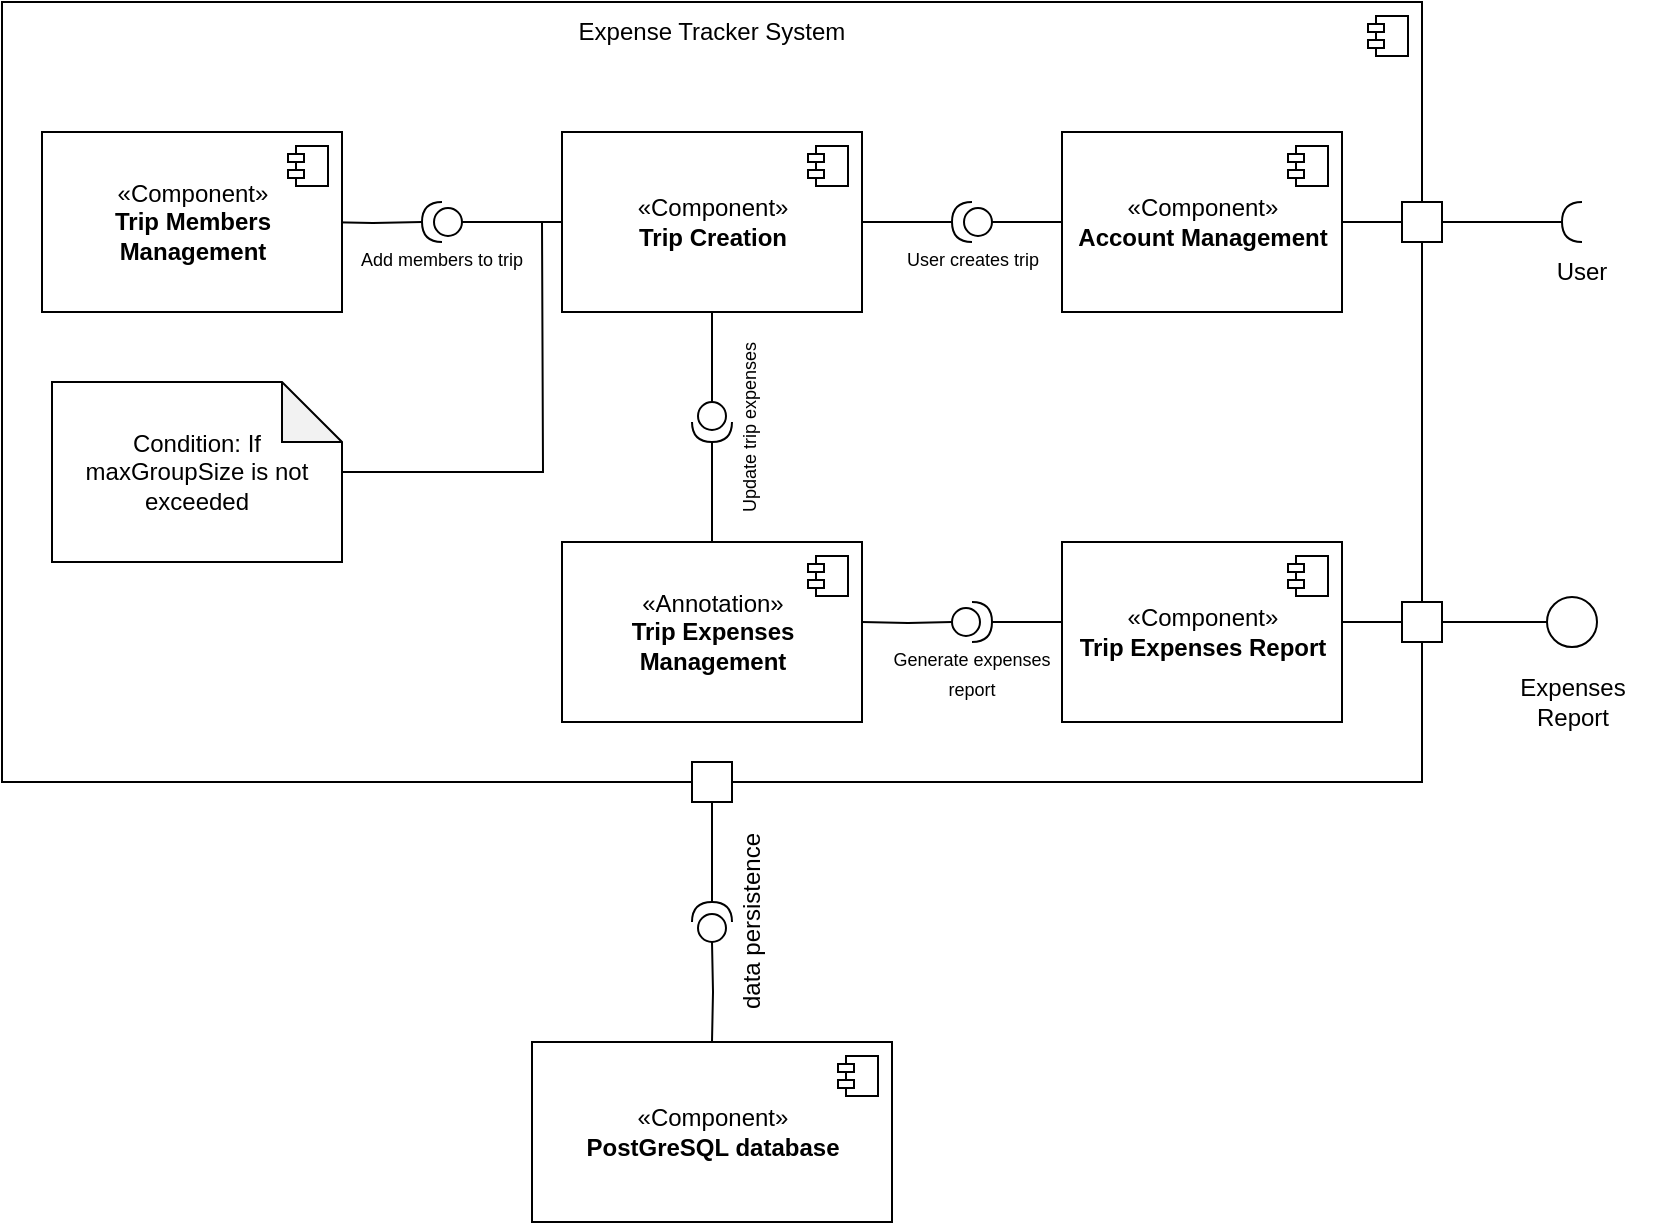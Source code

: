 <mxfile version="20.4.0" type="device"><diagram name="Page-1" id="5f0bae14-7c28-e335-631c-24af17079c00"><mxGraphModel dx="1221" dy="634" grid="1" gridSize="10" guides="1" tooltips="1" connect="1" arrows="1" fold="1" page="1" pageScale="1" pageWidth="1100" pageHeight="850" background="none" math="0" shadow="0"><root><mxCell id="0"/><mxCell id="1" parent="0"/><mxCell id="HfLKQ0cgUxoi1L_SEARr-71" value="&amp;laquo;Annotation&amp;raquo;&lt;br/&gt;&lt;b&gt;Component&lt;/b&gt;" style="html=1;dropTarget=0;fontSize=12;" vertex="1" parent="1"><mxGeometry x="140" y="80" width="150" height="80" as="geometry"/></mxCell><mxCell id="HfLKQ0cgUxoi1L_SEARr-72" value="" style="shape=module;jettyWidth=8;jettyHeight=4;fontSize=12;" vertex="1" parent="HfLKQ0cgUxoi1L_SEARr-71"><mxGeometry x="1" width="20" height="20" relative="1" as="geometry"><mxPoint x="-27" y="7" as="offset"/></mxGeometry></mxCell><mxCell id="HfLKQ0cgUxoi1L_SEARr-88" style="edgeStyle=orthogonalEdgeStyle;rounded=0;orthogonalLoop=1;jettySize=auto;html=1;exitX=0.5;exitY=1;exitDx=0;exitDy=0;entryX=1;entryY=0.5;entryDx=0;entryDy=0;entryPerimeter=0;fontFamily=Helvetica;fontSize=12;endArrow=none;endFill=0;startArrow=none;" edge="1" parent="1" source="HfLKQ0cgUxoi1L_SEARr-93" target="HfLKQ0cgUxoi1L_SEARr-25"><mxGeometry relative="1" as="geometry"/></mxCell><mxCell id="HfLKQ0cgUxoi1L_SEARr-69" value="" style="html=1;dropTarget=0;fontSize=12;" vertex="1" parent="1"><mxGeometry x="120" y="10" width="710" height="390" as="geometry"/></mxCell><mxCell id="HfLKQ0cgUxoi1L_SEARr-70" value="" style="shape=module;jettyWidth=8;jettyHeight=4;fontSize=12;" vertex="1" parent="HfLKQ0cgUxoi1L_SEARr-69"><mxGeometry x="1" width="20" height="20" relative="1" as="geometry"><mxPoint x="-27" y="7" as="offset"/></mxGeometry></mxCell><mxCell id="HfLKQ0cgUxoi1L_SEARr-62" style="edgeStyle=orthogonalEdgeStyle;rounded=0;orthogonalLoop=1;jettySize=auto;html=1;exitX=1;exitY=0.5;exitDx=0;exitDy=0;entryX=1;entryY=0.5;entryDx=0;entryDy=0;entryPerimeter=0;endArrow=none;endFill=0;" edge="1" parent="1" target="HfLKQ0cgUxoi1L_SEARr-61"><mxGeometry relative="1" as="geometry"><mxPoint x="280" y="120" as="sourcePoint"/></mxGeometry></mxCell><mxCell id="HfLKQ0cgUxoi1L_SEARr-59" style="edgeStyle=orthogonalEdgeStyle;rounded=0;orthogonalLoop=1;jettySize=auto;html=1;exitX=1;exitY=0.5;exitDx=0;exitDy=0;entryX=1;entryY=0.75;entryDx=0;entryDy=0;endArrow=none;endFill=0;startArrow=none;" edge="1" parent="1" source="HfLKQ0cgUxoi1L_SEARr-98"><mxGeometry relative="1" as="geometry"><mxPoint x="542.5" y="320" as="sourcePoint"/><mxPoint x="830" y="305" as="targetPoint"/><Array as="points"><mxPoint x="830" y="320"/></Array></mxGeometry></mxCell><mxCell id="HfLKQ0cgUxoi1L_SEARr-17" value="Expense Tracker System" style="text;html=1;strokeColor=none;fillColor=none;align=center;verticalAlign=middle;whiteSpace=wrap;rounded=0;" vertex="1" parent="1"><mxGeometry x="400" y="10" width="150" height="30" as="geometry"/></mxCell><mxCell id="HfLKQ0cgUxoi1L_SEARr-38" style="edgeStyle=orthogonalEdgeStyle;rounded=0;orthogonalLoop=1;jettySize=auto;html=1;entryX=1;entryY=0.5;entryDx=0;entryDy=0;endArrow=none;endFill=0;startArrow=none;exitX=1;exitY=0.5;exitDx=0;exitDy=0;exitPerimeter=0;" edge="1" parent="1" source="HfLKQ0cgUxoi1L_SEARr-39"><mxGeometry relative="1" as="geometry"><mxPoint x="540" y="120" as="targetPoint"/></mxGeometry></mxCell><mxCell id="HfLKQ0cgUxoi1L_SEARr-52" style="edgeStyle=orthogonalEdgeStyle;rounded=0;orthogonalLoop=1;jettySize=auto;html=1;endArrow=none;endFill=0;" edge="1" parent="1" source="HfLKQ0cgUxoi1L_SEARr-29"><mxGeometry relative="1" as="geometry"><mxPoint x="900" y="120" as="targetPoint"/></mxGeometry></mxCell><mxCell id="HfLKQ0cgUxoi1L_SEARr-29" value="" style="whiteSpace=wrap;html=1;aspect=fixed;" vertex="1" parent="1"><mxGeometry x="820" y="110" width="20" height="20" as="geometry"/></mxCell><mxCell id="HfLKQ0cgUxoi1L_SEARr-51" style="edgeStyle=orthogonalEdgeStyle;rounded=0;orthogonalLoop=1;jettySize=auto;html=1;entryX=0;entryY=0.5;entryDx=0;entryDy=0;endArrow=none;endFill=0;" edge="1" parent="1" target="HfLKQ0cgUxoi1L_SEARr-29"><mxGeometry relative="1" as="geometry"><mxPoint x="790" y="120" as="sourcePoint"/></mxGeometry></mxCell><mxCell id="HfLKQ0cgUxoi1L_SEARr-49" value="" style="edgeStyle=orthogonalEdgeStyle;rounded=0;orthogonalLoop=1;jettySize=auto;html=1;entryX=0;entryY=0.5;entryDx=0;entryDy=0;endArrow=none;endFill=0;entryPerimeter=0;" edge="1" parent="1" target="HfLKQ0cgUxoi1L_SEARr-39"><mxGeometry relative="1" as="geometry"><mxPoint x="673" y="120" as="sourcePoint"/><mxPoint x="540" y="120" as="targetPoint"/><Array as="points"><mxPoint x="673" y="120"/></Array></mxGeometry></mxCell><mxCell id="HfLKQ0cgUxoi1L_SEARr-39" value="" style="shape=providedRequiredInterface;html=1;verticalLabelPosition=bottom;sketch=0;rotation=-180;" vertex="1" parent="1"><mxGeometry x="595" y="110" width="20" height="20" as="geometry"/></mxCell><mxCell id="HfLKQ0cgUxoi1L_SEARr-53" value="&lt;font style=&quot;font-size: 9px;&quot;&gt;User creates trip&lt;/font&gt;" style="text;html=1;strokeColor=none;fillColor=none;align=center;verticalAlign=middle;whiteSpace=wrap;rounded=0;" vertex="1" parent="1"><mxGeometry x="547.5" y="130" width="115" height="15" as="geometry"/></mxCell><mxCell id="HfLKQ0cgUxoi1L_SEARr-54" value="" style="shape=requiredInterface;html=1;verticalLabelPosition=bottom;sketch=0;rotation=-180;" vertex="1" parent="1"><mxGeometry x="900" y="110" width="10" height="20" as="geometry"/></mxCell><mxCell id="HfLKQ0cgUxoi1L_SEARr-25" value="data persistence" style="shape=providedRequiredInterface;html=1;verticalLabelPosition=bottom;sketch=0;rotation=-90;" vertex="1" parent="1"><mxGeometry x="465" y="460" width="20" height="20" as="geometry"/></mxCell><mxCell id="HfLKQ0cgUxoi1L_SEARr-55" value="" style="edgeStyle=orthogonalEdgeStyle;rounded=0;orthogonalLoop=1;jettySize=auto;html=1;entryX=0;entryY=0.5;entryDx=0;entryDy=0;entryPerimeter=0;endArrow=none;endFill=0;" edge="1" parent="1" target="HfLKQ0cgUxoi1L_SEARr-25"><mxGeometry relative="1" as="geometry"><mxPoint x="475" y="530" as="sourcePoint"/><mxPoint x="474.48" y="410.38" as="targetPoint"/></mxGeometry></mxCell><mxCell id="HfLKQ0cgUxoi1L_SEARr-56" value="User" style="text;html=1;strokeColor=none;fillColor=none;align=center;verticalAlign=middle;whiteSpace=wrap;rounded=0;" vertex="1" parent="1"><mxGeometry x="890" y="135" width="40" height="20" as="geometry"/></mxCell><mxCell id="HfLKQ0cgUxoi1L_SEARr-65" style="edgeStyle=orthogonalEdgeStyle;rounded=0;orthogonalLoop=1;jettySize=auto;html=1;fontSize=9;endArrow=none;endFill=0;" edge="1" parent="1" source="HfLKQ0cgUxoi1L_SEARr-60" target="HfLKQ0cgUxoi1L_SEARr-66"><mxGeometry relative="1" as="geometry"><mxPoint x="890" y="320" as="targetPoint"/></mxGeometry></mxCell><mxCell id="HfLKQ0cgUxoi1L_SEARr-60" value="" style="whiteSpace=wrap;html=1;aspect=fixed;" vertex="1" parent="1"><mxGeometry x="820" y="310" width="20" height="20" as="geometry"/></mxCell><mxCell id="HfLKQ0cgUxoi1L_SEARr-63" style="edgeStyle=orthogonalEdgeStyle;rounded=0;orthogonalLoop=1;jettySize=auto;html=1;exitX=0;exitY=0.5;exitDx=0;exitDy=0;exitPerimeter=0;endArrow=none;endFill=0;" edge="1" parent="1" source="HfLKQ0cgUxoi1L_SEARr-61"><mxGeometry relative="1" as="geometry"><mxPoint x="410" y="120" as="targetPoint"/><Array as="points"><mxPoint x="370" y="120"/><mxPoint x="370" y="120"/></Array></mxGeometry></mxCell><mxCell id="HfLKQ0cgUxoi1L_SEARr-61" value="" style="shape=providedRequiredInterface;html=1;verticalLabelPosition=bottom;sketch=0;rotation=-180;" vertex="1" parent="1"><mxGeometry x="330" y="110" width="20" height="20" as="geometry"/></mxCell><mxCell id="HfLKQ0cgUxoi1L_SEARr-64" value="&lt;font style=&quot;font-size: 9px;&quot;&gt;Add members to trip&lt;/font&gt;" style="text;html=1;strokeColor=none;fillColor=none;align=center;verticalAlign=middle;whiteSpace=wrap;rounded=0;" vertex="1" parent="1"><mxGeometry x="290" y="125" width="100" height="25" as="geometry"/></mxCell><mxCell id="HfLKQ0cgUxoi1L_SEARr-66" value="" style="ellipse;whiteSpace=wrap;html=1;aspect=fixed;fontSize=9;" vertex="1" parent="1"><mxGeometry x="892.5" y="307.5" width="25" height="25" as="geometry"/></mxCell><mxCell id="HfLKQ0cgUxoi1L_SEARr-73" value="«Component»&lt;br&gt;&lt;b&gt;Trip Members &lt;br&gt;Management&lt;/b&gt;" style="html=1;dropTarget=0;fontSize=12;" vertex="1" parent="1"><mxGeometry x="140" y="75" width="150" height="90" as="geometry"/></mxCell><mxCell id="HfLKQ0cgUxoi1L_SEARr-74" value="" style="shape=module;jettyWidth=8;jettyHeight=4;fontSize=12;" vertex="1" parent="HfLKQ0cgUxoi1L_SEARr-73"><mxGeometry x="1" width="20" height="20" relative="1" as="geometry"><mxPoint x="-27" y="7" as="offset"/></mxGeometry></mxCell><mxCell id="HfLKQ0cgUxoi1L_SEARr-86" style="edgeStyle=orthogonalEdgeStyle;rounded=0;orthogonalLoop=1;jettySize=auto;html=1;fontFamily=Helvetica;fontSize=12;endArrow=none;endFill=0;startArrow=none;" edge="1" parent="1" source="HfLKQ0cgUxoi1L_SEARr-95" target="HfLKQ0cgUxoi1L_SEARr-79"><mxGeometry relative="1" as="geometry"/></mxCell><mxCell id="HfLKQ0cgUxoi1L_SEARr-75" value="«Annotation»&lt;br&gt;&lt;b&gt;Trip Expenses &lt;br&gt;Management&lt;/b&gt;" style="html=1;dropTarget=0;fontSize=12;" vertex="1" parent="1"><mxGeometry x="400" y="280" width="150" height="90" as="geometry"/></mxCell><mxCell id="HfLKQ0cgUxoi1L_SEARr-76" value="" style="shape=module;jettyWidth=8;jettyHeight=4;fontSize=12;" vertex="1" parent="HfLKQ0cgUxoi1L_SEARr-75"><mxGeometry x="1" width="20" height="20" relative="1" as="geometry"><mxPoint x="-27" y="7" as="offset"/></mxGeometry></mxCell><mxCell id="HfLKQ0cgUxoi1L_SEARr-77" value="«Component»&lt;br&gt;&lt;div style=&quot;text-align: left;&quot;&gt;&lt;span style=&quot;background-color: initial;&quot;&gt;&lt;b style=&quot;&quot;&gt;Trip Expenses Report&lt;/b&gt;&lt;/span&gt;&lt;/div&gt;" style="html=1;dropTarget=0;fontSize=12;" vertex="1" parent="1"><mxGeometry x="650" y="280" width="140" height="90" as="geometry"/></mxCell><mxCell id="HfLKQ0cgUxoi1L_SEARr-78" value="" style="shape=module;jettyWidth=8;jettyHeight=4;fontSize=12;" vertex="1" parent="HfLKQ0cgUxoi1L_SEARr-77"><mxGeometry x="1" width="20" height="20" relative="1" as="geometry"><mxPoint x="-27" y="7" as="offset"/></mxGeometry></mxCell><mxCell id="HfLKQ0cgUxoi1L_SEARr-79" value="«Component»&lt;br&gt;&lt;b&gt;Trip Creation&lt;/b&gt;" style="html=1;dropTarget=0;fontSize=12;" vertex="1" parent="1"><mxGeometry x="400" y="75" width="150" height="90" as="geometry"/></mxCell><mxCell id="HfLKQ0cgUxoi1L_SEARr-80" value="" style="shape=module;jettyWidth=8;jettyHeight=4;fontSize=12;" vertex="1" parent="HfLKQ0cgUxoi1L_SEARr-79"><mxGeometry x="1" width="20" height="20" relative="1" as="geometry"><mxPoint x="-27" y="7" as="offset"/></mxGeometry></mxCell><mxCell id="HfLKQ0cgUxoi1L_SEARr-81" value="«Component»&lt;br&gt;&lt;b&gt;Account Management&lt;/b&gt;" style="html=1;dropTarget=0;fontSize=12;" vertex="1" parent="1"><mxGeometry x="650" y="75" width="140" height="90" as="geometry"/></mxCell><mxCell id="HfLKQ0cgUxoi1L_SEARr-82" value="" style="shape=module;jettyWidth=8;jettyHeight=4;fontSize=12;" vertex="1" parent="HfLKQ0cgUxoi1L_SEARr-81"><mxGeometry x="1" width="20" height="20" relative="1" as="geometry"><mxPoint x="-27" y="7" as="offset"/></mxGeometry></mxCell><mxCell id="HfLKQ0cgUxoi1L_SEARr-83" value="Expenses &lt;br&gt;Report" style="text;html=1;align=center;verticalAlign=middle;resizable=0;points=[];autosize=1;strokeColor=none;fillColor=none;fontSize=12;" vertex="1" parent="1"><mxGeometry x="865" y="340" width="80" height="40" as="geometry"/></mxCell><mxCell id="HfLKQ0cgUxoi1L_SEARr-84" value="«Component»&lt;br&gt;&lt;b&gt;PostGreSQL database&lt;/b&gt;" style="html=1;dropTarget=0;fontFamily=Helvetica;fontSize=12;" vertex="1" parent="1"><mxGeometry x="385" y="530" width="180" height="90" as="geometry"/></mxCell><mxCell id="HfLKQ0cgUxoi1L_SEARr-85" value="" style="shape=module;jettyWidth=8;jettyHeight=4;fontFamily=Helvetica;fontSize=12;" vertex="1" parent="HfLKQ0cgUxoi1L_SEARr-84"><mxGeometry x="1" width="20" height="20" relative="1" as="geometry"><mxPoint x="-27" y="7" as="offset"/></mxGeometry></mxCell><mxCell id="HfLKQ0cgUxoi1L_SEARr-92" style="edgeStyle=orthogonalEdgeStyle;rounded=0;orthogonalLoop=1;jettySize=auto;html=1;fontFamily=Helvetica;fontSize=12;endArrow=none;endFill=0;" edge="1" parent="1" source="HfLKQ0cgUxoi1L_SEARr-91"><mxGeometry relative="1" as="geometry"><mxPoint x="390" y="120" as="targetPoint"/></mxGeometry></mxCell><mxCell id="HfLKQ0cgUxoi1L_SEARr-91" value="Condition: If maxGroupSize is not exceeded" style="shape=note;whiteSpace=wrap;html=1;backgroundOutline=1;darkOpacity=0.05;fontFamily=Helvetica;fontSize=12;" vertex="1" parent="1"><mxGeometry x="145" y="200" width="145" height="90" as="geometry"/></mxCell><mxCell id="HfLKQ0cgUxoi1L_SEARr-94" value="" style="edgeStyle=orthogonalEdgeStyle;rounded=0;orthogonalLoop=1;jettySize=auto;html=1;exitX=0.5;exitY=1;exitDx=0;exitDy=0;entryX=1;entryY=0.5;entryDx=0;entryDy=0;entryPerimeter=0;fontFamily=Helvetica;fontSize=12;endArrow=none;endFill=0;" edge="1" parent="1" source="HfLKQ0cgUxoi1L_SEARr-69" target="HfLKQ0cgUxoi1L_SEARr-93"><mxGeometry relative="1" as="geometry"><mxPoint x="475" y="400" as="sourcePoint"/><mxPoint x="475" y="460" as="targetPoint"/></mxGeometry></mxCell><mxCell id="HfLKQ0cgUxoi1L_SEARr-93" value="" style="whiteSpace=wrap;html=1;aspect=fixed;" vertex="1" parent="1"><mxGeometry x="465" y="390" width="20" height="20" as="geometry"/></mxCell><mxCell id="HfLKQ0cgUxoi1L_SEARr-95" value="" style="shape=providedRequiredInterface;html=1;verticalLabelPosition=bottom;sketch=0;fontFamily=Helvetica;fontSize=12;rotation=90;" vertex="1" parent="1"><mxGeometry x="465" y="210" width="20" height="20" as="geometry"/></mxCell><mxCell id="HfLKQ0cgUxoi1L_SEARr-96" value="" style="edgeStyle=orthogonalEdgeStyle;rounded=0;orthogonalLoop=1;jettySize=auto;html=1;fontFamily=Helvetica;fontSize=12;endArrow=none;endFill=0;" edge="1" parent="1" source="HfLKQ0cgUxoi1L_SEARr-75" target="HfLKQ0cgUxoi1L_SEARr-95"><mxGeometry relative="1" as="geometry"><mxPoint x="475" y="280" as="sourcePoint"/><mxPoint x="475" y="165" as="targetPoint"/></mxGeometry></mxCell><mxCell id="HfLKQ0cgUxoi1L_SEARr-97" value="&lt;font style=&quot;font-size: 9px;&quot;&gt;Update trip expenses&lt;/font&gt;" style="text;html=1;strokeColor=none;fillColor=none;align=center;verticalAlign=middle;whiteSpace=wrap;rounded=0;rotation=-90;" vertex="1" parent="1"><mxGeometry x="435" y="215" width="115" height="15" as="geometry"/></mxCell><mxCell id="HfLKQ0cgUxoi1L_SEARr-98" value="" style="shape=providedRequiredInterface;html=1;verticalLabelPosition=bottom;sketch=0;fontFamily=Helvetica;fontSize=12;rotation=0;" vertex="1" parent="1"><mxGeometry x="595" y="310" width="20" height="20" as="geometry"/></mxCell><mxCell id="HfLKQ0cgUxoi1L_SEARr-99" value="" style="edgeStyle=orthogonalEdgeStyle;rounded=0;orthogonalLoop=1;jettySize=auto;html=1;entryX=0;entryY=0.5;entryDx=0;entryDy=0;endArrow=none;endFill=0;entryPerimeter=0;" edge="1" parent="1" target="HfLKQ0cgUxoi1L_SEARr-98"><mxGeometry relative="1" as="geometry"><mxPoint x="550" y="320" as="sourcePoint"/><mxPoint x="830" y="305" as="targetPoint"/><Array as="points"/></mxGeometry></mxCell><mxCell id="HfLKQ0cgUxoi1L_SEARr-100" value="&lt;font style=&quot;font-size: 9px;&quot;&gt;Generate expenses report&lt;/font&gt;" style="text;html=1;strokeColor=none;fillColor=none;align=center;verticalAlign=middle;whiteSpace=wrap;rounded=0;" vertex="1" parent="1"><mxGeometry x="555" y="332.5" width="100" height="25" as="geometry"/></mxCell></root></mxGraphModel></diagram></mxfile>